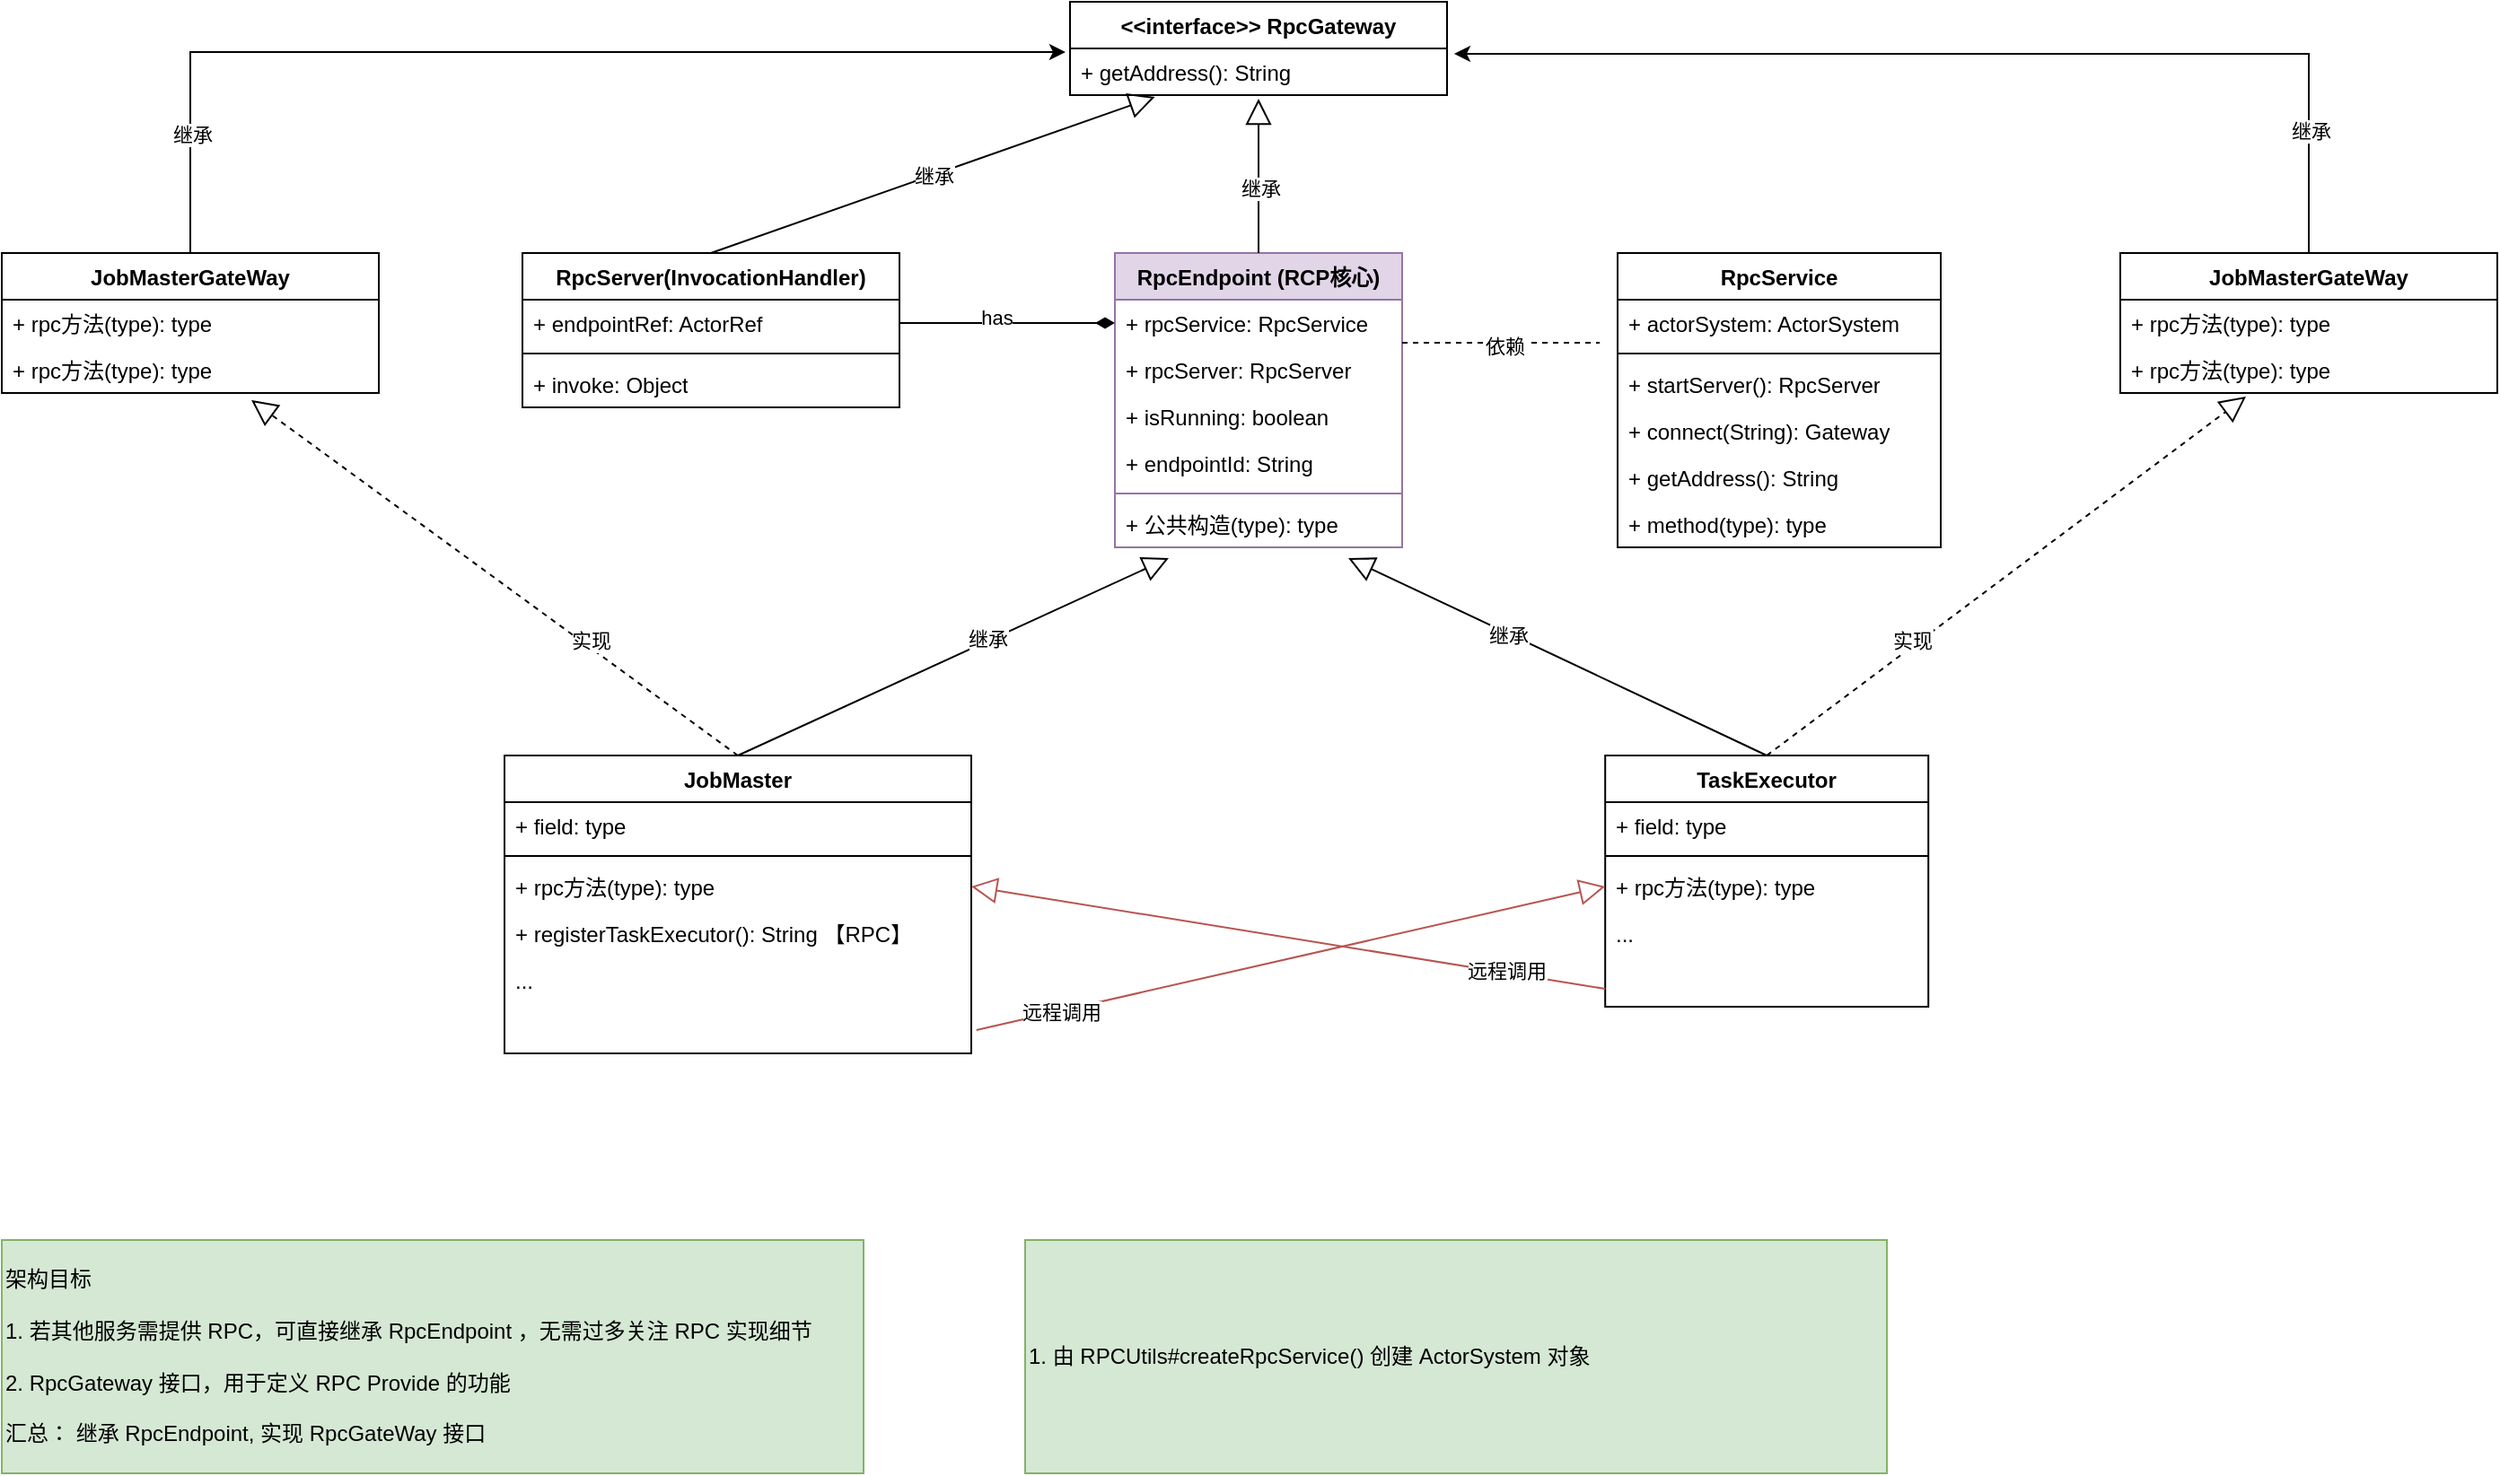 <mxfile version="22.0.3" type="device">
  <diagram name="基于Pekko的RPC实战" id="OuOEwEkIIXlCaipqy2vd">
    <mxGraphModel dx="2474" dy="1214" grid="1" gridSize="10" guides="1" tooltips="1" connect="1" arrows="1" fold="1" page="0" pageScale="1" pageWidth="827" pageHeight="1169" math="0" shadow="0">
      <root>
        <mxCell id="0" />
        <mxCell id="1" parent="0" />
        <mxCell id="f81BCmSnGxcoHeUk1qlA-1" value="&amp;lt;&amp;lt;interface&amp;gt;&amp;gt; RpcGateway" style="swimlane;fontStyle=1;align=center;verticalAlign=top;childLayout=stackLayout;horizontal=1;startSize=26;horizontalStack=0;resizeParent=1;resizeParentMax=0;resizeLast=0;collapsible=1;marginBottom=0;whiteSpace=wrap;html=1;" parent="1" vertex="1">
          <mxGeometry x="285" y="50" width="210" height="52" as="geometry" />
        </mxCell>
        <mxCell id="f81BCmSnGxcoHeUk1qlA-2" value="+ getAddress(): String" style="text;strokeColor=none;fillColor=none;align=left;verticalAlign=top;spacingLeft=4;spacingRight=4;overflow=hidden;rotatable=0;points=[[0,0.5],[1,0.5]];portConstraint=eastwest;whiteSpace=wrap;html=1;" parent="f81BCmSnGxcoHeUk1qlA-1" vertex="1">
          <mxGeometry y="26" width="210" height="26" as="geometry" />
        </mxCell>
        <mxCell id="f81BCmSnGxcoHeUk1qlA-7" value="RpcEndpoint (RCP核心)" style="swimlane;fontStyle=1;align=center;verticalAlign=top;childLayout=stackLayout;horizontal=1;startSize=26;horizontalStack=0;resizeParent=1;resizeParentMax=0;resizeLast=0;collapsible=1;marginBottom=0;whiteSpace=wrap;html=1;fillColor=#e1d5e7;strokeColor=#9673a6;" parent="1" vertex="1">
          <mxGeometry x="310" y="190" width="160" height="164" as="geometry" />
        </mxCell>
        <mxCell id="f81BCmSnGxcoHeUk1qlA-8" value="+ rpcService: RpcService" style="text;strokeColor=none;fillColor=none;align=left;verticalAlign=top;spacingLeft=4;spacingRight=4;overflow=hidden;rotatable=0;points=[[0,0.5],[1,0.5]];portConstraint=eastwest;whiteSpace=wrap;html=1;" parent="f81BCmSnGxcoHeUk1qlA-7" vertex="1">
          <mxGeometry y="26" width="160" height="26" as="geometry" />
        </mxCell>
        <mxCell id="f81BCmSnGxcoHeUk1qlA-11" value="+ rpcServer: RpcServer" style="text;strokeColor=none;fillColor=none;align=left;verticalAlign=top;spacingLeft=4;spacingRight=4;overflow=hidden;rotatable=0;points=[[0,0.5],[1,0.5]];portConstraint=eastwest;whiteSpace=wrap;html=1;" parent="f81BCmSnGxcoHeUk1qlA-7" vertex="1">
          <mxGeometry y="52" width="160" height="26" as="geometry" />
        </mxCell>
        <mxCell id="f81BCmSnGxcoHeUk1qlA-19" value="+ isRunning: boolean" style="text;strokeColor=none;fillColor=none;align=left;verticalAlign=top;spacingLeft=4;spacingRight=4;overflow=hidden;rotatable=0;points=[[0,0.5],[1,0.5]];portConstraint=eastwest;whiteSpace=wrap;html=1;" parent="f81BCmSnGxcoHeUk1qlA-7" vertex="1">
          <mxGeometry y="78" width="160" height="26" as="geometry" />
        </mxCell>
        <mxCell id="f81BCmSnGxcoHeUk1qlA-20" value="+ endpointId: String" style="text;strokeColor=none;fillColor=none;align=left;verticalAlign=top;spacingLeft=4;spacingRight=4;overflow=hidden;rotatable=0;points=[[0,0.5],[1,0.5]];portConstraint=eastwest;whiteSpace=wrap;html=1;" parent="f81BCmSnGxcoHeUk1qlA-7" vertex="1">
          <mxGeometry y="104" width="160" height="26" as="geometry" />
        </mxCell>
        <mxCell id="f81BCmSnGxcoHeUk1qlA-9" value="" style="line;strokeWidth=1;fillColor=none;align=left;verticalAlign=middle;spacingTop=-1;spacingLeft=3;spacingRight=3;rotatable=0;labelPosition=right;points=[];portConstraint=eastwest;strokeColor=inherit;" parent="f81BCmSnGxcoHeUk1qlA-7" vertex="1">
          <mxGeometry y="130" width="160" height="8" as="geometry" />
        </mxCell>
        <mxCell id="f81BCmSnGxcoHeUk1qlA-10" value="+ 公共构造(type): type" style="text;strokeColor=none;fillColor=none;align=left;verticalAlign=top;spacingLeft=4;spacingRight=4;overflow=hidden;rotatable=0;points=[[0,0.5],[1,0.5]];portConstraint=eastwest;whiteSpace=wrap;html=1;" parent="f81BCmSnGxcoHeUk1qlA-7" vertex="1">
          <mxGeometry y="138" width="160" height="26" as="geometry" />
        </mxCell>
        <mxCell id="f81BCmSnGxcoHeUk1qlA-12" value="" style="endArrow=block;endFill=0;endSize=12;html=1;rounded=0;entryX=0.5;entryY=1.077;entryDx=0;entryDy=0;entryPerimeter=0;exitX=0.5;exitY=0;exitDx=0;exitDy=0;" parent="1" source="f81BCmSnGxcoHeUk1qlA-7" target="f81BCmSnGxcoHeUk1qlA-2" edge="1">
          <mxGeometry width="160" relative="1" as="geometry">
            <mxPoint x="350" y="310" as="sourcePoint" />
            <mxPoint x="420" y="160" as="targetPoint" />
          </mxGeometry>
        </mxCell>
        <mxCell id="f81BCmSnGxcoHeUk1qlA-69" value="继承" style="edgeLabel;html=1;align=center;verticalAlign=middle;resizable=0;points=[];" parent="f81BCmSnGxcoHeUk1qlA-12" vertex="1" connectable="0">
          <mxGeometry x="-0.163" y="-1" relative="1" as="geometry">
            <mxPoint as="offset" />
          </mxGeometry>
        </mxCell>
        <mxCell id="f81BCmSnGxcoHeUk1qlA-13" value="RpcService" style="swimlane;fontStyle=1;align=center;verticalAlign=top;childLayout=stackLayout;horizontal=1;startSize=26;horizontalStack=0;resizeParent=1;resizeParentMax=0;resizeLast=0;collapsible=1;marginBottom=0;whiteSpace=wrap;html=1;" parent="1" vertex="1">
          <mxGeometry x="590" y="190" width="180" height="164" as="geometry" />
        </mxCell>
        <mxCell id="f81BCmSnGxcoHeUk1qlA-14" value="+ actorSystem: ActorSystem" style="text;strokeColor=none;fillColor=none;align=left;verticalAlign=top;spacingLeft=4;spacingRight=4;overflow=hidden;rotatable=0;points=[[0,0.5],[1,0.5]];portConstraint=eastwest;whiteSpace=wrap;html=1;" parent="f81BCmSnGxcoHeUk1qlA-13" vertex="1">
          <mxGeometry y="26" width="180" height="26" as="geometry" />
        </mxCell>
        <mxCell id="f81BCmSnGxcoHeUk1qlA-16" value="" style="line;strokeWidth=1;fillColor=none;align=left;verticalAlign=middle;spacingTop=-1;spacingLeft=3;spacingRight=3;rotatable=0;labelPosition=right;points=[];portConstraint=eastwest;strokeColor=inherit;" parent="f81BCmSnGxcoHeUk1qlA-13" vertex="1">
          <mxGeometry y="52" width="180" height="8" as="geometry" />
        </mxCell>
        <mxCell id="f81BCmSnGxcoHeUk1qlA-17" value="+ startServer(): RpcServer" style="text;strokeColor=none;fillColor=none;align=left;verticalAlign=top;spacingLeft=4;spacingRight=4;overflow=hidden;rotatable=0;points=[[0,0.5],[1,0.5]];portConstraint=eastwest;whiteSpace=wrap;html=1;" parent="f81BCmSnGxcoHeUk1qlA-13" vertex="1">
          <mxGeometry y="60" width="180" height="26" as="geometry" />
        </mxCell>
        <mxCell id="f81BCmSnGxcoHeUk1qlA-18" value="+ connect(String): Gateway" style="text;strokeColor=none;fillColor=none;align=left;verticalAlign=top;spacingLeft=4;spacingRight=4;overflow=hidden;rotatable=0;points=[[0,0.5],[1,0.5]];portConstraint=eastwest;whiteSpace=wrap;html=1;" parent="f81BCmSnGxcoHeUk1qlA-13" vertex="1">
          <mxGeometry y="86" width="180" height="26" as="geometry" />
        </mxCell>
        <mxCell id="f81BCmSnGxcoHeUk1qlA-22" value="+ getAddress(): String" style="text;strokeColor=none;fillColor=none;align=left;verticalAlign=top;spacingLeft=4;spacingRight=4;overflow=hidden;rotatable=0;points=[[0,0.5],[1,0.5]];portConstraint=eastwest;whiteSpace=wrap;html=1;" parent="f81BCmSnGxcoHeUk1qlA-13" vertex="1">
          <mxGeometry y="112" width="180" height="26" as="geometry" />
        </mxCell>
        <mxCell id="f81BCmSnGxcoHeUk1qlA-21" value="+ method(type): type" style="text;strokeColor=none;fillColor=none;align=left;verticalAlign=top;spacingLeft=4;spacingRight=4;overflow=hidden;rotatable=0;points=[[0,0.5],[1,0.5]];portConstraint=eastwest;whiteSpace=wrap;html=1;" parent="f81BCmSnGxcoHeUk1qlA-13" vertex="1">
          <mxGeometry y="138" width="180" height="26" as="geometry" />
        </mxCell>
        <mxCell id="f81BCmSnGxcoHeUk1qlA-23" value="RpcServer(InvocationHandler)" style="swimlane;fontStyle=1;align=center;verticalAlign=top;childLayout=stackLayout;horizontal=1;startSize=26;horizontalStack=0;resizeParent=1;resizeParentMax=0;resizeLast=0;collapsible=1;marginBottom=0;whiteSpace=wrap;html=1;" parent="1" vertex="1">
          <mxGeometry x="-20" y="190" width="210" height="86" as="geometry" />
        </mxCell>
        <mxCell id="f81BCmSnGxcoHeUk1qlA-24" value="+ endpointRef: ActorRef" style="text;strokeColor=none;fillColor=none;align=left;verticalAlign=top;spacingLeft=4;spacingRight=4;overflow=hidden;rotatable=0;points=[[0,0.5],[1,0.5]];portConstraint=eastwest;whiteSpace=wrap;html=1;" parent="f81BCmSnGxcoHeUk1qlA-23" vertex="1">
          <mxGeometry y="26" width="210" height="26" as="geometry" />
        </mxCell>
        <mxCell id="f81BCmSnGxcoHeUk1qlA-25" value="" style="line;strokeWidth=1;fillColor=none;align=left;verticalAlign=middle;spacingTop=-1;spacingLeft=3;spacingRight=3;rotatable=0;labelPosition=right;points=[];portConstraint=eastwest;strokeColor=inherit;" parent="f81BCmSnGxcoHeUk1qlA-23" vertex="1">
          <mxGeometry y="52" width="210" height="8" as="geometry" />
        </mxCell>
        <mxCell id="f81BCmSnGxcoHeUk1qlA-26" value="+ invoke: Object" style="text;strokeColor=none;fillColor=none;align=left;verticalAlign=top;spacingLeft=4;spacingRight=4;overflow=hidden;rotatable=0;points=[[0,0.5],[1,0.5]];portConstraint=eastwest;whiteSpace=wrap;html=1;" parent="f81BCmSnGxcoHeUk1qlA-23" vertex="1">
          <mxGeometry y="60" width="210" height="26" as="geometry" />
        </mxCell>
        <mxCell id="f81BCmSnGxcoHeUk1qlA-30" value="JobMaster" style="swimlane;fontStyle=1;align=center;verticalAlign=top;childLayout=stackLayout;horizontal=1;startSize=26;horizontalStack=0;resizeParent=1;resizeParentMax=0;resizeLast=0;collapsible=1;marginBottom=0;whiteSpace=wrap;html=1;" parent="1" vertex="1">
          <mxGeometry x="-30" y="470" width="260" height="166" as="geometry" />
        </mxCell>
        <mxCell id="f81BCmSnGxcoHeUk1qlA-31" value="+ field: type" style="text;strokeColor=none;fillColor=none;align=left;verticalAlign=top;spacingLeft=4;spacingRight=4;overflow=hidden;rotatable=0;points=[[0,0.5],[1,0.5]];portConstraint=eastwest;whiteSpace=wrap;html=1;" parent="f81BCmSnGxcoHeUk1qlA-30" vertex="1">
          <mxGeometry y="26" width="260" height="26" as="geometry" />
        </mxCell>
        <mxCell id="f81BCmSnGxcoHeUk1qlA-32" value="" style="line;strokeWidth=1;fillColor=none;align=left;verticalAlign=middle;spacingTop=-1;spacingLeft=3;spacingRight=3;rotatable=0;labelPosition=right;points=[];portConstraint=eastwest;strokeColor=inherit;" parent="f81BCmSnGxcoHeUk1qlA-30" vertex="1">
          <mxGeometry y="52" width="260" height="8" as="geometry" />
        </mxCell>
        <mxCell id="f81BCmSnGxcoHeUk1qlA-33" value="+ rpc方法(type): type" style="text;strokeColor=none;fillColor=none;align=left;verticalAlign=top;spacingLeft=4;spacingRight=4;overflow=hidden;rotatable=0;points=[[0,0.5],[1,0.5]];portConstraint=eastwest;whiteSpace=wrap;html=1;" parent="f81BCmSnGxcoHeUk1qlA-30" vertex="1">
          <mxGeometry y="60" width="260" height="26" as="geometry" />
        </mxCell>
        <mxCell id="f81BCmSnGxcoHeUk1qlA-84" value="+ registerTaskExecutor(): String 【RPC】" style="text;strokeColor=none;fillColor=none;align=left;verticalAlign=top;spacingLeft=4;spacingRight=4;overflow=hidden;rotatable=0;points=[[0,0.5],[1,0.5]];portConstraint=eastwest;whiteSpace=wrap;html=1;" parent="f81BCmSnGxcoHeUk1qlA-30" vertex="1">
          <mxGeometry y="86" width="260" height="26" as="geometry" />
        </mxCell>
        <mxCell id="f81BCmSnGxcoHeUk1qlA-34" value="..." style="text;strokeColor=none;fillColor=none;align=left;verticalAlign=top;spacingLeft=4;spacingRight=4;overflow=hidden;rotatable=0;points=[[0,0.5],[1,0.5]];portConstraint=eastwest;whiteSpace=wrap;html=1;" parent="f81BCmSnGxcoHeUk1qlA-30" vertex="1">
          <mxGeometry y="112" width="260" height="54" as="geometry" />
        </mxCell>
        <mxCell id="f81BCmSnGxcoHeUk1qlA-44" value="TaskExecutor" style="swimlane;fontStyle=1;align=center;verticalAlign=top;childLayout=stackLayout;horizontal=1;startSize=26;horizontalStack=0;resizeParent=1;resizeParentMax=0;resizeLast=0;collapsible=1;marginBottom=0;whiteSpace=wrap;html=1;" parent="1" vertex="1">
          <mxGeometry x="583.1" y="470" width="180" height="140" as="geometry" />
        </mxCell>
        <mxCell id="f81BCmSnGxcoHeUk1qlA-45" value="+ field: type" style="text;strokeColor=none;fillColor=none;align=left;verticalAlign=top;spacingLeft=4;spacingRight=4;overflow=hidden;rotatable=0;points=[[0,0.5],[1,0.5]];portConstraint=eastwest;whiteSpace=wrap;html=1;" parent="f81BCmSnGxcoHeUk1qlA-44" vertex="1">
          <mxGeometry y="26" width="180" height="26" as="geometry" />
        </mxCell>
        <mxCell id="f81BCmSnGxcoHeUk1qlA-46" value="" style="line;strokeWidth=1;fillColor=none;align=left;verticalAlign=middle;spacingTop=-1;spacingLeft=3;spacingRight=3;rotatable=0;labelPosition=right;points=[];portConstraint=eastwest;strokeColor=inherit;" parent="f81BCmSnGxcoHeUk1qlA-44" vertex="1">
          <mxGeometry y="52" width="180" height="8" as="geometry" />
        </mxCell>
        <mxCell id="f81BCmSnGxcoHeUk1qlA-47" value="+ rpc方法(type): type" style="text;strokeColor=none;fillColor=none;align=left;verticalAlign=top;spacingLeft=4;spacingRight=4;overflow=hidden;rotatable=0;points=[[0,0.5],[1,0.5]];portConstraint=eastwest;whiteSpace=wrap;html=1;" parent="f81BCmSnGxcoHeUk1qlA-44" vertex="1">
          <mxGeometry y="60" width="180" height="26" as="geometry" />
        </mxCell>
        <mxCell id="f81BCmSnGxcoHeUk1qlA-48" value="..." style="text;strokeColor=none;fillColor=none;align=left;verticalAlign=top;spacingLeft=4;spacingRight=4;overflow=hidden;rotatable=0;points=[[0,0.5],[1,0.5]];portConstraint=eastwest;whiteSpace=wrap;html=1;" parent="f81BCmSnGxcoHeUk1qlA-44" vertex="1">
          <mxGeometry y="86" width="180" height="54" as="geometry" />
        </mxCell>
        <mxCell id="f81BCmSnGxcoHeUk1qlA-49" value="JobMasterGateWay" style="swimlane;fontStyle=1;align=center;verticalAlign=top;childLayout=stackLayout;horizontal=1;startSize=26;horizontalStack=0;resizeParent=1;resizeParentMax=0;resizeLast=0;collapsible=1;marginBottom=0;whiteSpace=wrap;html=1;" parent="1" vertex="1">
          <mxGeometry x="-310" y="190" width="210" height="78" as="geometry" />
        </mxCell>
        <mxCell id="f81BCmSnGxcoHeUk1qlA-50" value="+ rpc方法(type): type" style="text;strokeColor=none;fillColor=none;align=left;verticalAlign=top;spacingLeft=4;spacingRight=4;overflow=hidden;rotatable=0;points=[[0,0.5],[1,0.5]];portConstraint=eastwest;whiteSpace=wrap;html=1;" parent="f81BCmSnGxcoHeUk1qlA-49" vertex="1">
          <mxGeometry y="26" width="210" height="26" as="geometry" />
        </mxCell>
        <mxCell id="f81BCmSnGxcoHeUk1qlA-53" value="+ rpc方法(type): type" style="text;strokeColor=none;fillColor=none;align=left;verticalAlign=top;spacingLeft=4;spacingRight=4;overflow=hidden;rotatable=0;points=[[0,0.5],[1,0.5]];portConstraint=eastwest;whiteSpace=wrap;html=1;" parent="f81BCmSnGxcoHeUk1qlA-49" vertex="1">
          <mxGeometry y="52" width="210" height="26" as="geometry" />
        </mxCell>
        <mxCell id="f81BCmSnGxcoHeUk1qlA-55" value="JobMasterGateWay" style="swimlane;fontStyle=1;align=center;verticalAlign=top;childLayout=stackLayout;horizontal=1;startSize=26;horizontalStack=0;resizeParent=1;resizeParentMax=0;resizeLast=0;collapsible=1;marginBottom=0;whiteSpace=wrap;html=1;" parent="1" vertex="1">
          <mxGeometry x="870" y="190" width="210" height="78" as="geometry" />
        </mxCell>
        <mxCell id="f81BCmSnGxcoHeUk1qlA-56" value="+ rpc方法(type): type" style="text;strokeColor=none;fillColor=none;align=left;verticalAlign=top;spacingLeft=4;spacingRight=4;overflow=hidden;rotatable=0;points=[[0,0.5],[1,0.5]];portConstraint=eastwest;whiteSpace=wrap;html=1;" parent="f81BCmSnGxcoHeUk1qlA-55" vertex="1">
          <mxGeometry y="26" width="210" height="26" as="geometry" />
        </mxCell>
        <mxCell id="f81BCmSnGxcoHeUk1qlA-57" value="+ rpc方法(type): type" style="text;strokeColor=none;fillColor=none;align=left;verticalAlign=top;spacingLeft=4;spacingRight=4;overflow=hidden;rotatable=0;points=[[0,0.5],[1,0.5]];portConstraint=eastwest;whiteSpace=wrap;html=1;" parent="f81BCmSnGxcoHeUk1qlA-55" vertex="1">
          <mxGeometry y="52" width="210" height="26" as="geometry" />
        </mxCell>
        <mxCell id="f81BCmSnGxcoHeUk1qlA-58" value="继承" style="endArrow=block;endFill=0;endSize=12;html=1;rounded=0;entryX=0.225;entryY=1.038;entryDx=0;entryDy=0;entryPerimeter=0;exitX=0.5;exitY=0;exitDx=0;exitDy=0;" parent="1" source="f81BCmSnGxcoHeUk1qlA-23" target="f81BCmSnGxcoHeUk1qlA-2" edge="1">
          <mxGeometry width="160" relative="1" as="geometry">
            <mxPoint x="400" y="200" as="sourcePoint" />
            <mxPoint x="400" y="114" as="targetPoint" />
          </mxGeometry>
        </mxCell>
        <mxCell id="f81BCmSnGxcoHeUk1qlA-60" style="edgeStyle=orthogonalEdgeStyle;rounded=0;orthogonalLoop=1;jettySize=auto;html=1;entryX=-0.012;entryY=0.077;entryDx=0;entryDy=0;entryPerimeter=0;" parent="1" source="f81BCmSnGxcoHeUk1qlA-49" target="f81BCmSnGxcoHeUk1qlA-2" edge="1">
          <mxGeometry relative="1" as="geometry" />
        </mxCell>
        <mxCell id="f81BCmSnGxcoHeUk1qlA-77" value="继承" style="edgeLabel;html=1;align=center;verticalAlign=middle;resizable=0;points=[];" parent="f81BCmSnGxcoHeUk1qlA-60" vertex="1" connectable="0">
          <mxGeometry x="-0.779" y="-1" relative="1" as="geometry">
            <mxPoint as="offset" />
          </mxGeometry>
        </mxCell>
        <mxCell id="f81BCmSnGxcoHeUk1qlA-61" style="edgeStyle=orthogonalEdgeStyle;rounded=0;orthogonalLoop=1;jettySize=auto;html=1;entryX=1.019;entryY=0.115;entryDx=0;entryDy=0;entryPerimeter=0;" parent="1" source="f81BCmSnGxcoHeUk1qlA-55" target="f81BCmSnGxcoHeUk1qlA-2" edge="1">
          <mxGeometry relative="1" as="geometry" />
        </mxCell>
        <mxCell id="f81BCmSnGxcoHeUk1qlA-78" value="继承" style="edgeLabel;html=1;align=center;verticalAlign=middle;resizable=0;points=[];" parent="f81BCmSnGxcoHeUk1qlA-61" vertex="1" connectable="0">
          <mxGeometry x="-0.768" y="-1" relative="1" as="geometry">
            <mxPoint as="offset" />
          </mxGeometry>
        </mxCell>
        <mxCell id="f81BCmSnGxcoHeUk1qlA-62" value="" style="endArrow=block;dashed=1;endFill=0;endSize=12;html=1;rounded=0;entryX=0.662;entryY=1.154;entryDx=0;entryDy=0;entryPerimeter=0;exitX=0.5;exitY=0;exitDx=0;exitDy=0;" parent="1" source="f81BCmSnGxcoHeUk1qlA-30" target="f81BCmSnGxcoHeUk1qlA-53" edge="1">
          <mxGeometry width="160" relative="1" as="geometry">
            <mxPoint x="400" y="200" as="sourcePoint" />
            <mxPoint x="400" y="114" as="targetPoint" />
          </mxGeometry>
        </mxCell>
        <mxCell id="f81BCmSnGxcoHeUk1qlA-76" value="实现" style="edgeLabel;html=1;align=center;verticalAlign=middle;resizable=0;points=[];" parent="f81BCmSnGxcoHeUk1qlA-62" vertex="1" connectable="0">
          <mxGeometry x="-0.378" y="-3" relative="1" as="geometry">
            <mxPoint as="offset" />
          </mxGeometry>
        </mxCell>
        <mxCell id="f81BCmSnGxcoHeUk1qlA-63" value="" style="endArrow=block;endFill=0;endSize=12;html=1;rounded=0;exitX=0.5;exitY=0;exitDx=0;exitDy=0;" parent="1" source="f81BCmSnGxcoHeUk1qlA-30" edge="1">
          <mxGeometry width="160" relative="1" as="geometry">
            <mxPoint x="200" y="450" as="sourcePoint" />
            <mxPoint x="340" y="360" as="targetPoint" />
          </mxGeometry>
        </mxCell>
        <mxCell id="f81BCmSnGxcoHeUk1qlA-70" value="继承" style="edgeLabel;html=1;align=center;verticalAlign=middle;resizable=0;points=[];" parent="f81BCmSnGxcoHeUk1qlA-63" vertex="1" connectable="0">
          <mxGeometry x="0.159" y="2" relative="1" as="geometry">
            <mxPoint as="offset" />
          </mxGeometry>
        </mxCell>
        <mxCell id="f81BCmSnGxcoHeUk1qlA-64" value="" style="endArrow=block;endFill=0;endSize=12;html=1;rounded=0;exitX=0.5;exitY=0;exitDx=0;exitDy=0;" parent="1" source="f81BCmSnGxcoHeUk1qlA-44" edge="1">
          <mxGeometry width="160" relative="1" as="geometry">
            <mxPoint x="200" y="450" as="sourcePoint" />
            <mxPoint x="440" y="360" as="targetPoint" />
          </mxGeometry>
        </mxCell>
        <mxCell id="f81BCmSnGxcoHeUk1qlA-71" value="继承" style="edgeLabel;html=1;align=center;verticalAlign=middle;resizable=0;points=[];" parent="f81BCmSnGxcoHeUk1qlA-64" vertex="1" connectable="0">
          <mxGeometry x="0.237" y="1" relative="1" as="geometry">
            <mxPoint as="offset" />
          </mxGeometry>
        </mxCell>
        <mxCell id="f81BCmSnGxcoHeUk1qlA-65" value="" style="endArrow=block;dashed=1;endFill=0;endSize=12;html=1;rounded=0;exitX=0.5;exitY=0;exitDx=0;exitDy=0;" parent="1" source="f81BCmSnGxcoHeUk1qlA-44" edge="1">
          <mxGeometry width="160" relative="1" as="geometry">
            <mxPoint x="600" y="450" as="sourcePoint" />
            <mxPoint x="940" y="270" as="targetPoint" />
          </mxGeometry>
        </mxCell>
        <mxCell id="f81BCmSnGxcoHeUk1qlA-75" value="实现" style="edgeLabel;html=1;align=center;verticalAlign=middle;resizable=0;points=[];" parent="f81BCmSnGxcoHeUk1qlA-65" vertex="1" connectable="0">
          <mxGeometry x="-0.386" y="3" relative="1" as="geometry">
            <mxPoint as="offset" />
          </mxGeometry>
        </mxCell>
        <mxCell id="f81BCmSnGxcoHeUk1qlA-66" value="" style="endArrow=block;endFill=0;endSize=12;html=1;rounded=0;exitX=1.011;exitY=0.759;exitDx=0;exitDy=0;entryX=0;entryY=0.5;entryDx=0;entryDy=0;exitPerimeter=0;fillColor=#f8cecc;strokeColor=#b85450;" parent="1" source="f81BCmSnGxcoHeUk1qlA-34" target="f81BCmSnGxcoHeUk1qlA-47" edge="1">
          <mxGeometry width="160" relative="1" as="geometry">
            <mxPoint x="280" y="540" as="sourcePoint" />
            <mxPoint x="430" y="460" as="targetPoint" />
          </mxGeometry>
        </mxCell>
        <mxCell id="f81BCmSnGxcoHeUk1qlA-72" value="远程调用" style="edgeLabel;html=1;align=center;verticalAlign=middle;resizable=0;points=[];" parent="f81BCmSnGxcoHeUk1qlA-66" vertex="1" connectable="0">
          <mxGeometry x="-0.734" relative="1" as="geometry">
            <mxPoint as="offset" />
          </mxGeometry>
        </mxCell>
        <mxCell id="f81BCmSnGxcoHeUk1qlA-67" value="" style="endArrow=block;endFill=0;endSize=12;html=1;rounded=0;exitX=0;exitY=0.815;exitDx=0;exitDy=0;entryX=1;entryY=0.5;entryDx=0;entryDy=0;exitPerimeter=0;fillColor=#f8cecc;strokeColor=#b85450;" parent="1" source="f81BCmSnGxcoHeUk1qlA-48" target="f81BCmSnGxcoHeUk1qlA-33" edge="1">
          <mxGeometry width="160" relative="1" as="geometry">
            <mxPoint x="290" y="550" as="sourcePoint" />
            <mxPoint x="510" y="523" as="targetPoint" />
          </mxGeometry>
        </mxCell>
        <mxCell id="f81BCmSnGxcoHeUk1qlA-74" value="远程调用" style="edgeLabel;html=1;align=center;verticalAlign=middle;resizable=0;points=[];" parent="f81BCmSnGxcoHeUk1qlA-67" vertex="1" connectable="0">
          <mxGeometry x="-0.688" y="-1" relative="1" as="geometry">
            <mxPoint as="offset" />
          </mxGeometry>
        </mxCell>
        <mxCell id="f81BCmSnGxcoHeUk1qlA-80" value="" style="endArrow=none;dashed=1;html=1;rounded=0;" parent="1" edge="1">
          <mxGeometry width="50" height="50" relative="1" as="geometry">
            <mxPoint x="470" y="240" as="sourcePoint" />
            <mxPoint x="580" y="240" as="targetPoint" />
          </mxGeometry>
        </mxCell>
        <mxCell id="f81BCmSnGxcoHeUk1qlA-81" value="依赖" style="edgeLabel;html=1;align=center;verticalAlign=middle;resizable=0;points=[];" parent="f81BCmSnGxcoHeUk1qlA-80" vertex="1" connectable="0">
          <mxGeometry x="0.036" y="-2" relative="1" as="geometry">
            <mxPoint as="offset" />
          </mxGeometry>
        </mxCell>
        <mxCell id="f81BCmSnGxcoHeUk1qlA-82" value="" style="endArrow=none;startArrow=diamondThin;endFill=0;startFill=1;html=1;verticalAlign=bottom;labelBackgroundColor=none;strokeWidth=1;startSize=8;endSize=8;rounded=0;exitX=0;exitY=0.5;exitDx=0;exitDy=0;entryX=1;entryY=0.5;entryDx=0;entryDy=0;" parent="1" source="f81BCmSnGxcoHeUk1qlA-8" target="f81BCmSnGxcoHeUk1qlA-24" edge="1">
          <mxGeometry width="160" relative="1" as="geometry">
            <mxPoint x="460" y="270" as="sourcePoint" />
            <mxPoint x="620" y="270" as="targetPoint" />
          </mxGeometry>
        </mxCell>
        <mxCell id="f81BCmSnGxcoHeUk1qlA-83" value="has" style="edgeLabel;html=1;align=center;verticalAlign=middle;resizable=0;points=[];" parent="f81BCmSnGxcoHeUk1qlA-82" vertex="1" connectable="0">
          <mxGeometry x="0.1" y="-3" relative="1" as="geometry">
            <mxPoint as="offset" />
          </mxGeometry>
        </mxCell>
        <mxCell id="f81BCmSnGxcoHeUk1qlA-90" value="架构目标&lt;span style=&quot;white-space: pre;&quot;&gt;&#x9;&lt;/span&gt;&lt;br&gt;&lt;br&gt;1. 若其他服务需提供 RPC，可直接继承 RpcEndpoint ，无需过多关注 RPC 实现细节&lt;br&gt;&lt;br&gt;2. RpcGateway 接口，用于定义 RPC Provide 的功能&lt;br&gt;&lt;br&gt;汇总： 继承 RpcEndpoint, 实现 RpcGateWay 接口" style="rounded=0;whiteSpace=wrap;html=1;align=left;fillColor=#d5e8d4;strokeColor=#82b366;" parent="1" vertex="1">
          <mxGeometry x="-310" y="740" width="480" height="130" as="geometry" />
        </mxCell>
        <mxCell id="f81BCmSnGxcoHeUk1qlA-91" value="1. 由 RPCUtils#createRpcService() 创建 ActorSystem 对象&amp;nbsp;&amp;nbsp;" style="rounded=0;whiteSpace=wrap;html=1;align=left;fillColor=#d5e8d4;strokeColor=#82b366;" parent="1" vertex="1">
          <mxGeometry x="260" y="740" width="480" height="130" as="geometry" />
        </mxCell>
      </root>
    </mxGraphModel>
  </diagram>
</mxfile>
